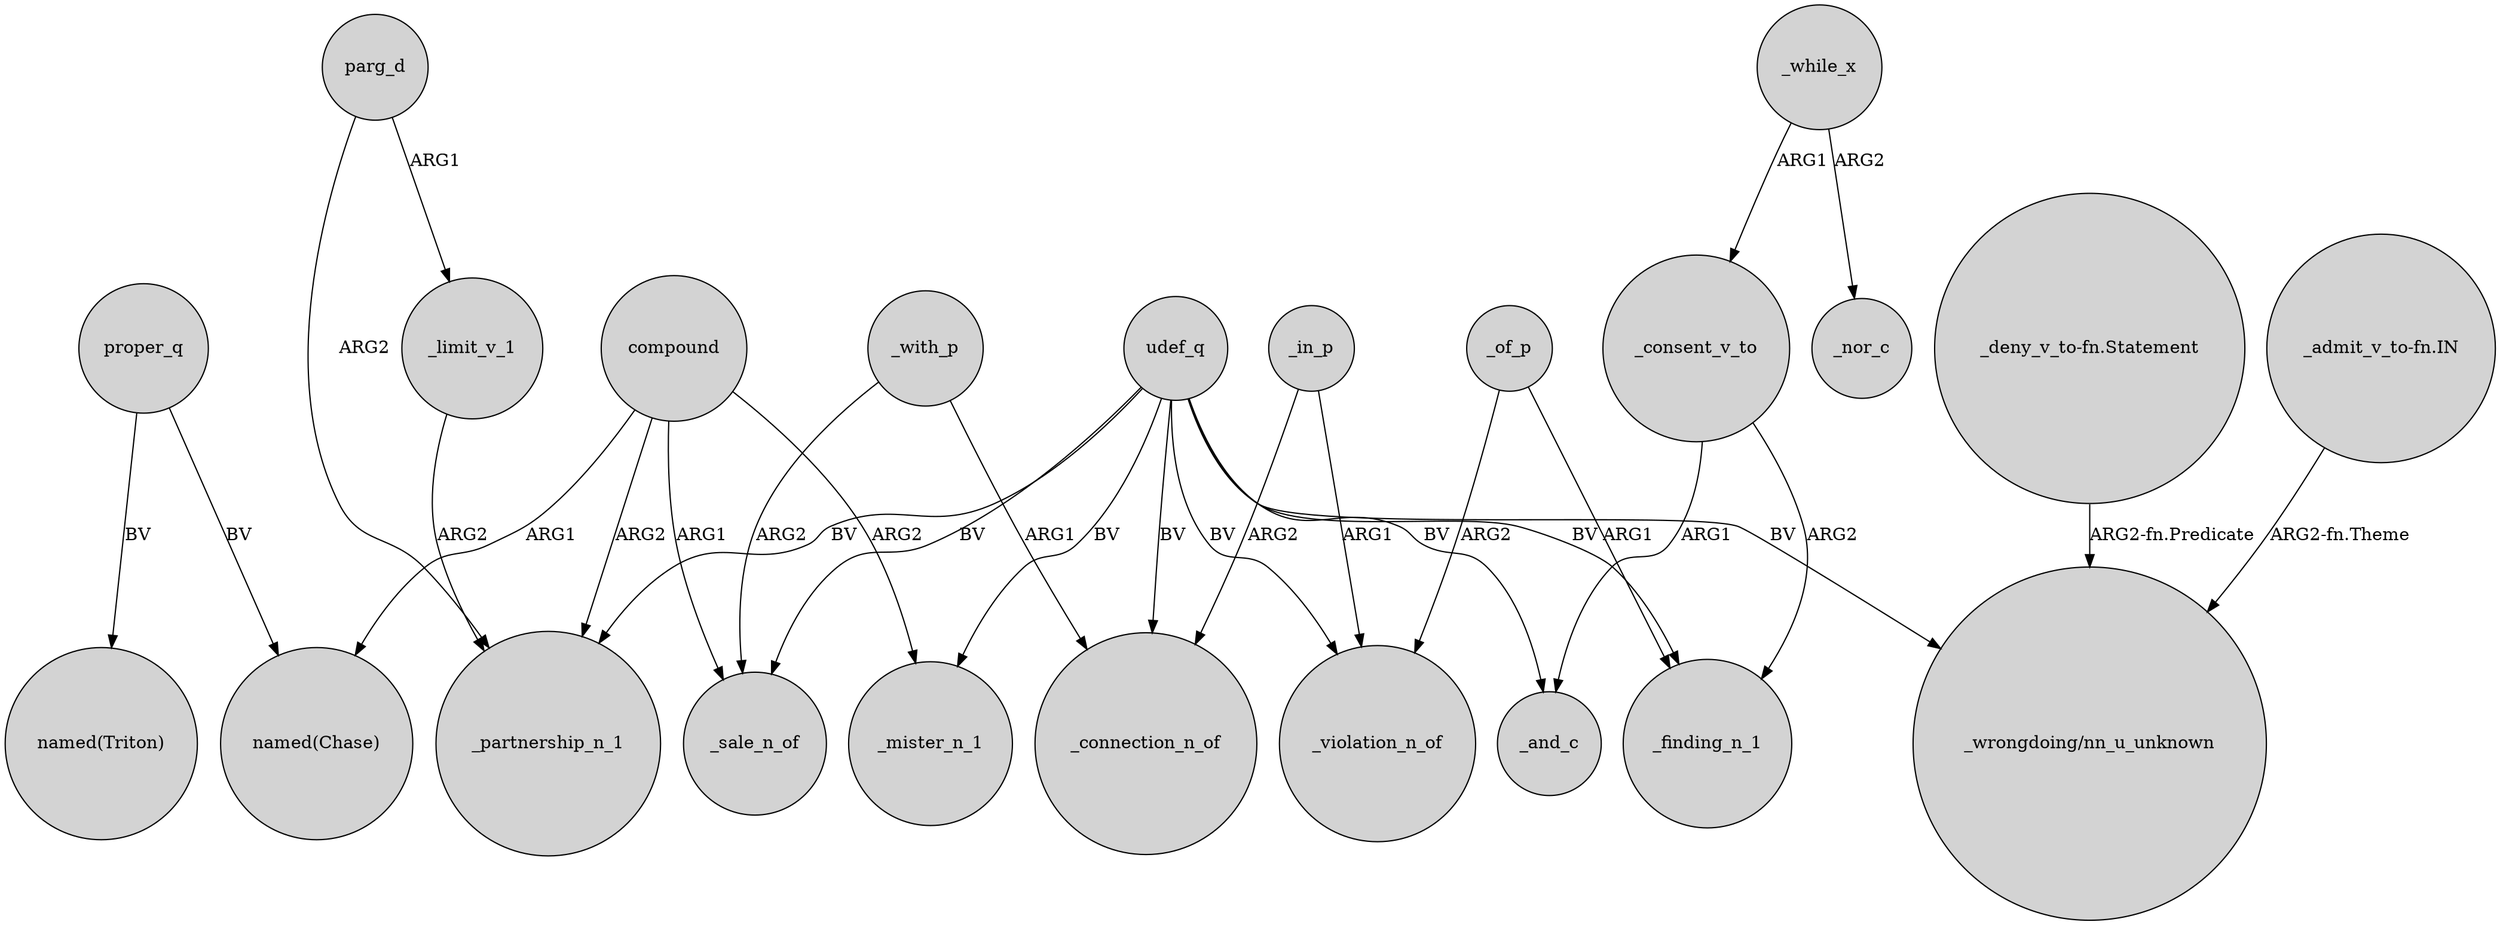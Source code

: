 digraph {
	node [shape=circle style=filled]
	parg_d -> _limit_v_1 [label=ARG1]
	compound -> "named(Chase)" [label=ARG1]
	_in_p -> _violation_n_of [label=ARG1]
	compound -> _mister_n_1 [label=ARG2]
	"_deny_v_to-fn.Statement" -> "_wrongdoing/nn_u_unknown" [label="ARG2-fn.Predicate"]
	proper_q -> "named(Chase)" [label=BV]
	udef_q -> _mister_n_1 [label=BV]
	_with_p -> _connection_n_of [label=ARG1]
	parg_d -> _partnership_n_1 [label=ARG2]
	_in_p -> _connection_n_of [label=ARG2]
	_consent_v_to -> _finding_n_1 [label=ARG2]
	_of_p -> _finding_n_1 [label=ARG1]
	udef_q -> "_wrongdoing/nn_u_unknown" [label=BV]
	compound -> _partnership_n_1 [label=ARG2]
	udef_q -> _sale_n_of [label=BV]
	udef_q -> _violation_n_of [label=BV]
	udef_q -> _connection_n_of [label=BV]
	_consent_v_to -> _and_c [label=ARG1]
	"_admit_v_to-fn.IN" -> "_wrongdoing/nn_u_unknown" [label="ARG2-fn.Theme"]
	udef_q -> _partnership_n_1 [label=BV]
	proper_q -> "named(Triton)" [label=BV]
	udef_q -> _finding_n_1 [label=BV]
	_limit_v_1 -> _partnership_n_1 [label=ARG2]
	_while_x -> _consent_v_to [label=ARG1]
	_with_p -> _sale_n_of [label=ARG2]
	udef_q -> _and_c [label=BV]
	compound -> _sale_n_of [label=ARG1]
	_while_x -> _nor_c [label=ARG2]
	_of_p -> _violation_n_of [label=ARG2]
}
